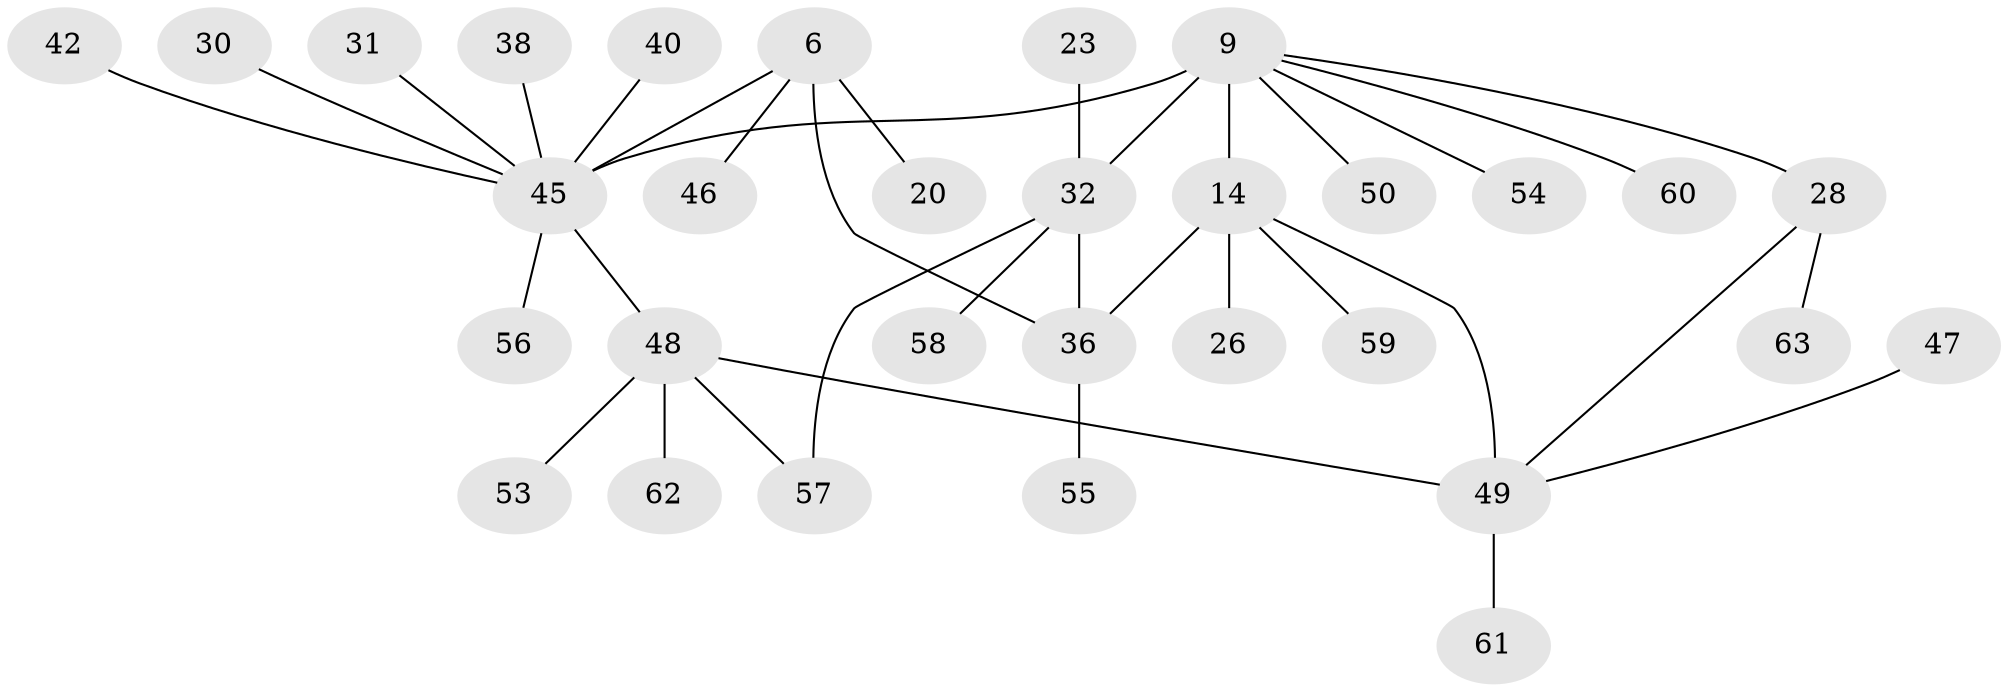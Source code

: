 // original degree distribution, {9: 0.031746031746031744, 7: 0.047619047619047616, 2: 0.19047619047619047, 4: 0.09523809523809523, 8: 0.015873015873015872, 5: 0.047619047619047616, 1: 0.5079365079365079, 3: 0.06349206349206349}
// Generated by graph-tools (version 1.1) at 2025/55/03/09/25 04:55:50]
// undirected, 31 vertices, 35 edges
graph export_dot {
graph [start="1"]
  node [color=gray90,style=filled];
  6 [super="+4"];
  9 [super="+7+1"];
  14 [super="+13"];
  20;
  23 [super="+19"];
  26 [super="+22"];
  28 [super="+21"];
  30;
  31;
  32 [super="+3"];
  36 [super="+5+24+25"];
  38;
  40;
  42;
  45 [super="+37+33+12"];
  46;
  47 [super="+17"];
  48 [super="+11"];
  49 [super="+15"];
  50;
  53;
  54;
  55 [super="+52"];
  56;
  57;
  58 [super="+51"];
  59 [super="+35"];
  60 [super="+43"];
  61 [super="+39"];
  62;
  63;
  6 -- 20;
  6 -- 46;
  6 -- 45 [weight=2];
  6 -- 36 [weight=2];
  9 -- 14 [weight=2];
  9 -- 50;
  9 -- 54;
  9 -- 28 [weight=2];
  9 -- 60;
  9 -- 45 [weight=4];
  9 -- 32 [weight=2];
  14 -- 26;
  14 -- 59;
  14 -- 36;
  14 -- 49 [weight=2];
  23 -- 32;
  28 -- 63;
  28 -- 49;
  30 -- 45;
  31 -- 45;
  32 -- 36;
  32 -- 58;
  32 -- 57;
  36 -- 55;
  38 -- 45;
  40 -- 45;
  42 -- 45;
  45 -- 56;
  45 -- 48 [weight=2];
  47 -- 49;
  48 -- 53;
  48 -- 57;
  48 -- 62;
  48 -- 49;
  49 -- 61;
}
